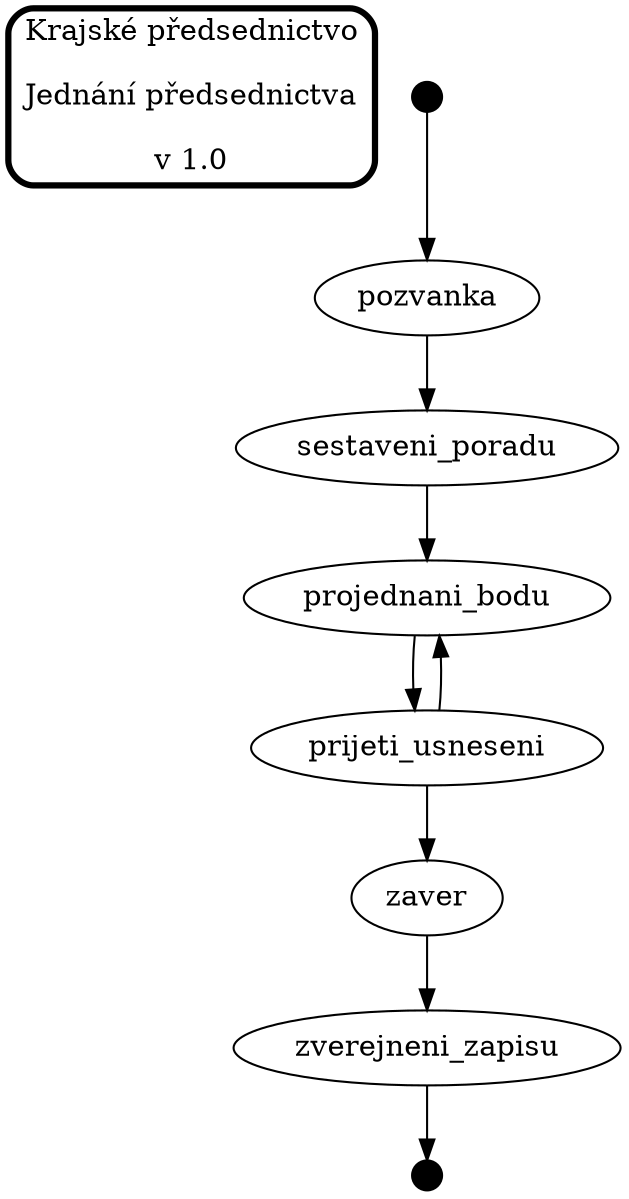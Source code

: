 digraph G {
  owner [shape=rect style=rounded penwidth=3 height=1.0 label="Krajské předsednictvo\n\nJednání předsednictva\n\nv 1.0"]  

  start -> pozvanka -> sestaveni_poradu -> projednani_bodu -> prijeti_usneseni -> zaver -> zverejneni_zapisu -> end
  prijeti_usneseni -> projednani_bodu
  
  start [shape=point height=0.2 label="Start"]
  end [shape=point height=0.2 label="Konec"]
}
